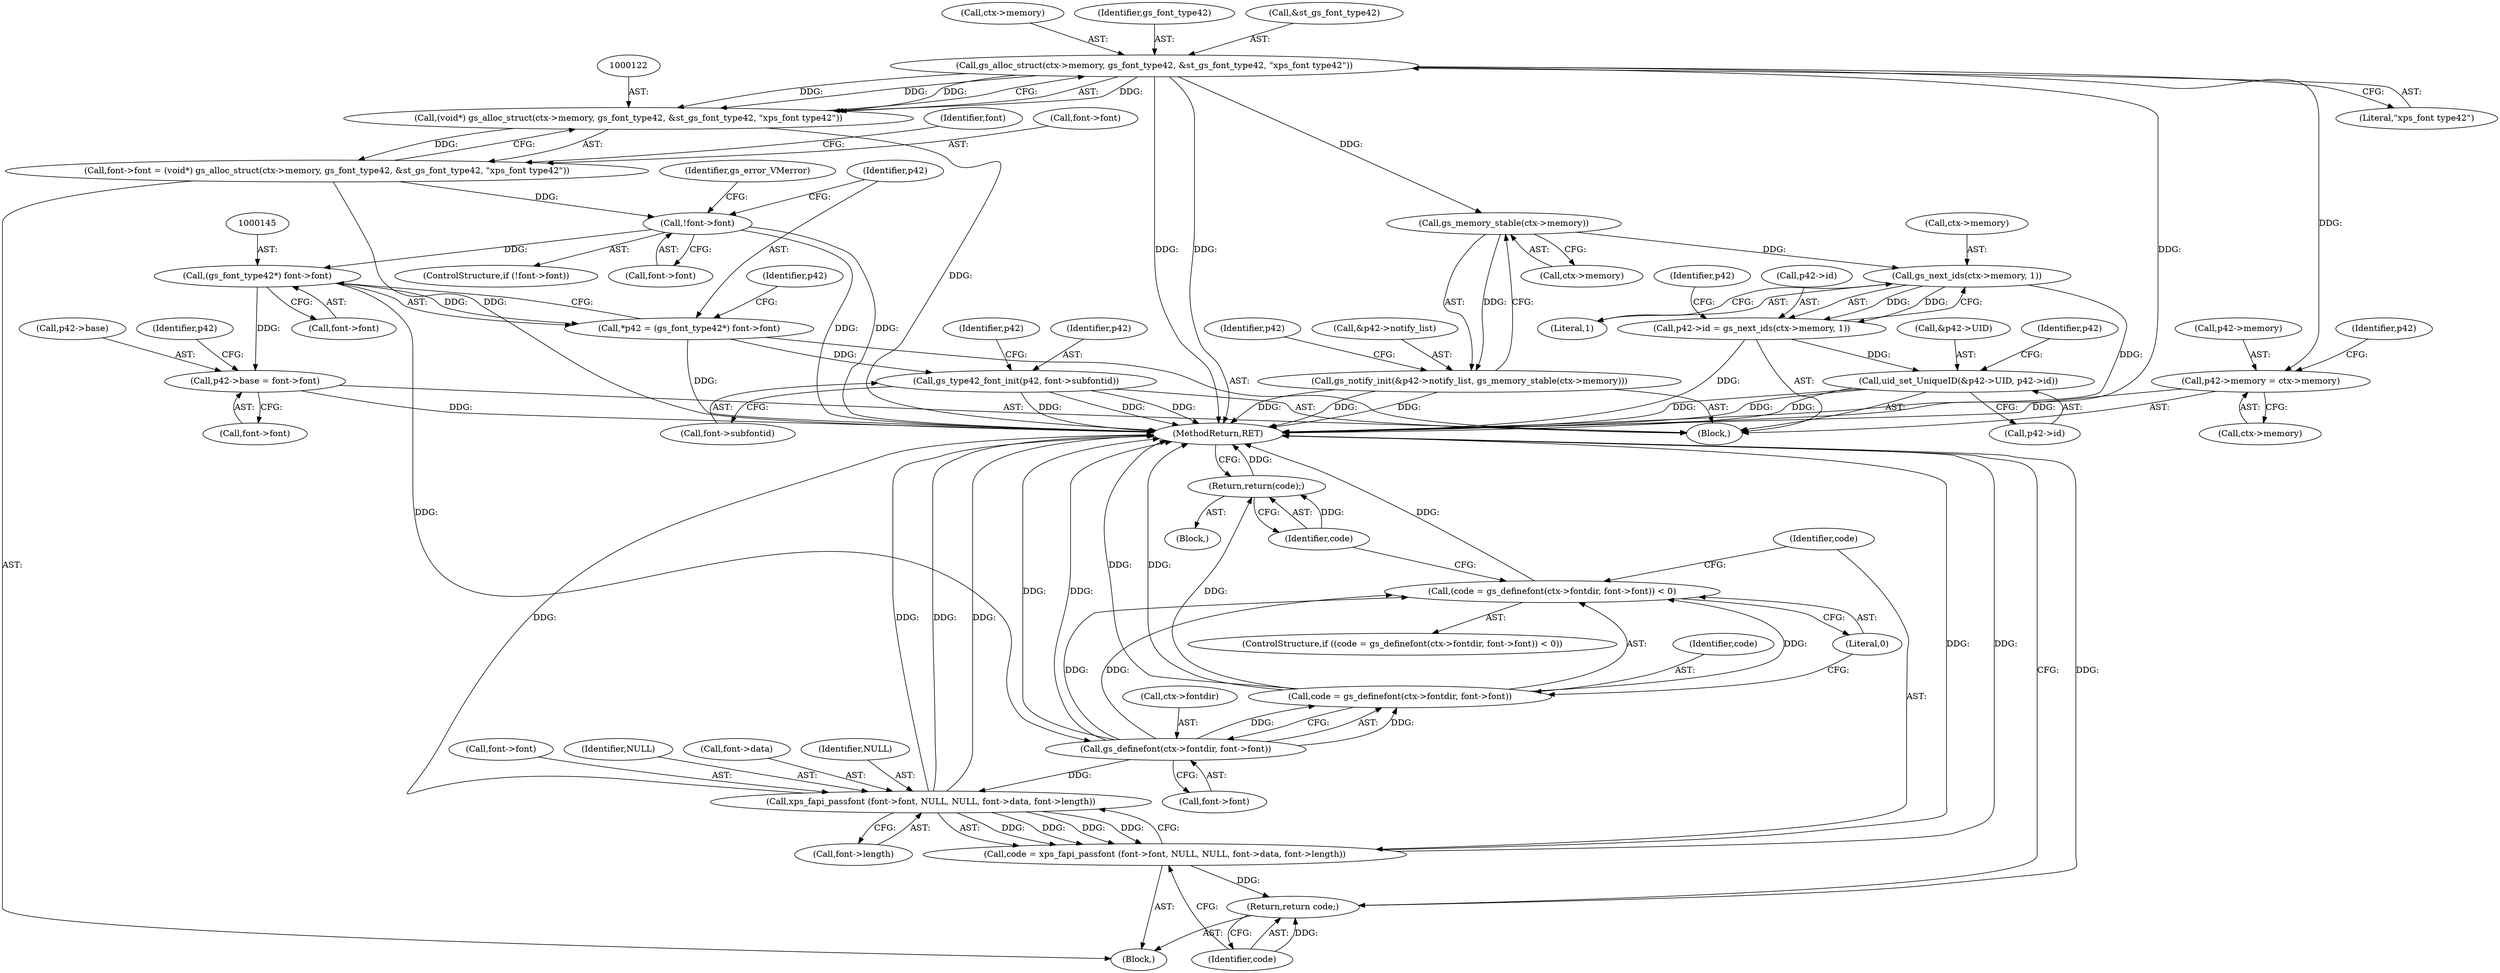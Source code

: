 digraph "0_ghostscript_3c2aebbedd37fab054e80f2e315de07d7e9b5bdb_0@pointer" {
"1000123" [label="(Call,gs_alloc_struct(ctx->memory, gs_font_type42, &st_gs_font_type42, \"xps_font type42\"))"];
"1000121" [label="(Call,(void*) gs_alloc_struct(ctx->memory, gs_font_type42, &st_gs_font_type42, \"xps_font type42\"))"];
"1000117" [label="(Call,font->font = (void*) gs_alloc_struct(ctx->memory, gs_font_type42, &st_gs_font_type42, \"xps_font type42\"))"];
"1000132" [label="(Call,!font->font)"];
"1000144" [label="(Call,(gs_font_type42*) font->font)"];
"1000142" [label="(Call,*p42 = (gs_font_type42*) font->font)"];
"1000510" [label="(Call,gs_type42_font_init(p42, font->subfontid))"];
"1000173" [label="(Call,p42->base = font->font)"];
"1000526" [label="(Call,gs_definefont(ctx->fontdir, font->font))"];
"1000523" [label="(Call,(code = gs_definefont(ctx->fontdir, font->font)) < 0)"];
"1000524" [label="(Call,code = gs_definefont(ctx->fontdir, font->font))"];
"1000535" [label="(Return,return(code);)"];
"1000539" [label="(Call,xps_fapi_passfont (font->font, NULL, NULL, font->data, font->length))"];
"1000537" [label="(Call,code = xps_fapi_passfont (font->font, NULL, NULL, font->data, font->length))"];
"1000551" [label="(Return,return code;)"];
"1000159" [label="(Call,p42->memory = ctx->memory)"];
"1000190" [label="(Call,gs_memory_stable(ctx->memory))"];
"1000185" [label="(Call,gs_notify_init(&p42->notify_list, gs_memory_stable(ctx->memory)))"];
"1000198" [label="(Call,gs_next_ids(ctx->memory, 1))"];
"1000194" [label="(Call,p42->id = gs_next_ids(ctx->memory, 1))"];
"1000468" [label="(Call,uid_set_UniqueID(&p42->UID, p42->id))"];
"1000205" [label="(Identifier,p42)"];
"1000533" [label="(Literal,0)"];
"1000194" [label="(Call,p42->id = gs_next_ids(ctx->memory, 1))"];
"1000185" [label="(Call,gs_notify_init(&p42->notify_list, gs_memory_stable(ctx->memory)))"];
"1000159" [label="(Call,p42->memory = ctx->memory)"];
"1000124" [label="(Call,ctx->memory)"];
"1000540" [label="(Call,font->font)"];
"1000177" [label="(Call,font->font)"];
"1000143" [label="(Identifier,p42)"];
"1000552" [label="(Identifier,code)"];
"1000163" [label="(Call,ctx->memory)"];
"1000198" [label="(Call,gs_next_ids(ctx->memory, 1))"];
"1000133" [label="(Call,font->font)"];
"1000191" [label="(Call,ctx->memory)"];
"1000536" [label="(Identifier,code)"];
"1000544" [label="(Identifier,NULL)"];
"1000134" [label="(Identifier,font)"];
"1000469" [label="(Call,&p42->UID)"];
"1000138" [label="(Identifier,gs_error_VMerror)"];
"1000553" [label="(MethodReturn,RET)"];
"1000174" [label="(Call,p42->base)"];
"1000526" [label="(Call,gs_definefont(ctx->fontdir, font->font))"];
"1000522" [label="(ControlStructure,if ((code = gs_definefont(ctx->fontdir, font->font)) < 0))"];
"1000127" [label="(Identifier,gs_font_type42)"];
"1000123" [label="(Call,gs_alloc_struct(ctx->memory, gs_font_type42, &st_gs_font_type42, \"xps_font type42\"))"];
"1000512" [label="(Call,font->subfontid)"];
"1000535" [label="(Return,return(code);)"];
"1000524" [label="(Call,code = gs_definefont(ctx->fontdir, font->font))"];
"1000525" [label="(Identifier,code)"];
"1000121" [label="(Call,(void*) gs_alloc_struct(ctx->memory, gs_font_type42, &st_gs_font_type42, \"xps_font type42\"))"];
"1000534" [label="(Block,)"];
"1000538" [label="(Identifier,code)"];
"1000151" [label="(Identifier,p42)"];
"1000548" [label="(Call,font->length)"];
"1000186" [label="(Call,&p42->notify_list)"];
"1000551" [label="(Return,return code;)"];
"1000196" [label="(Identifier,p42)"];
"1000168" [label="(Identifier,p42)"];
"1000131" [label="(ControlStructure,if (!font->font))"];
"1000117" [label="(Call,font->font = (void*) gs_alloc_struct(ctx->memory, gs_font_type42, &st_gs_font_type42, \"xps_font type42\"))"];
"1000146" [label="(Call,font->font)"];
"1000128" [label="(Call,&st_gs_font_type42)"];
"1000527" [label="(Call,ctx->fontdir)"];
"1000190" [label="(Call,gs_memory_stable(ctx->memory))"];
"1000530" [label="(Call,font->font)"];
"1000511" [label="(Identifier,p42)"];
"1000523" [label="(Call,(code = gs_definefont(ctx->fontdir, font->font)) < 0)"];
"1000545" [label="(Call,font->data)"];
"1000202" [label="(Literal,1)"];
"1000473" [label="(Call,p42->id)"];
"1000140" [label="(Block,)"];
"1000160" [label="(Call,p42->memory)"];
"1000142" [label="(Call,*p42 = (gs_font_type42*) font->font)"];
"1000478" [label="(Identifier,p42)"];
"1000199" [label="(Call,ctx->memory)"];
"1000173" [label="(Call,p42->base = font->font)"];
"1000182" [label="(Identifier,p42)"];
"1000510" [label="(Call,gs_type42_font_init(p42, font->subfontid))"];
"1000112" [label="(Block,)"];
"1000543" [label="(Identifier,NULL)"];
"1000195" [label="(Call,p42->id)"];
"1000468" [label="(Call,uid_set_UniqueID(&p42->UID, p42->id))"];
"1000144" [label="(Call,(gs_font_type42*) font->font)"];
"1000130" [label="(Literal,\"xps_font type42\")"];
"1000118" [label="(Call,font->font)"];
"1000537" [label="(Call,code = xps_fapi_passfont (font->font, NULL, NULL, font->data, font->length))"];
"1000132" [label="(Call,!font->font)"];
"1000518" [label="(Identifier,p42)"];
"1000539" [label="(Call,xps_fapi_passfont (font->font, NULL, NULL, font->data, font->length))"];
"1000123" -> "1000121"  [label="AST: "];
"1000123" -> "1000130"  [label="CFG: "];
"1000124" -> "1000123"  [label="AST: "];
"1000127" -> "1000123"  [label="AST: "];
"1000128" -> "1000123"  [label="AST: "];
"1000130" -> "1000123"  [label="AST: "];
"1000121" -> "1000123"  [label="CFG: "];
"1000123" -> "1000553"  [label="DDG: "];
"1000123" -> "1000553"  [label="DDG: "];
"1000123" -> "1000553"  [label="DDG: "];
"1000123" -> "1000121"  [label="DDG: "];
"1000123" -> "1000121"  [label="DDG: "];
"1000123" -> "1000121"  [label="DDG: "];
"1000123" -> "1000121"  [label="DDG: "];
"1000123" -> "1000159"  [label="DDG: "];
"1000123" -> "1000190"  [label="DDG: "];
"1000121" -> "1000117"  [label="AST: "];
"1000122" -> "1000121"  [label="AST: "];
"1000117" -> "1000121"  [label="CFG: "];
"1000121" -> "1000553"  [label="DDG: "];
"1000121" -> "1000117"  [label="DDG: "];
"1000117" -> "1000112"  [label="AST: "];
"1000118" -> "1000117"  [label="AST: "];
"1000134" -> "1000117"  [label="CFG: "];
"1000117" -> "1000553"  [label="DDG: "];
"1000117" -> "1000132"  [label="DDG: "];
"1000132" -> "1000131"  [label="AST: "];
"1000132" -> "1000133"  [label="CFG: "];
"1000133" -> "1000132"  [label="AST: "];
"1000138" -> "1000132"  [label="CFG: "];
"1000143" -> "1000132"  [label="CFG: "];
"1000132" -> "1000553"  [label="DDG: "];
"1000132" -> "1000553"  [label="DDG: "];
"1000132" -> "1000144"  [label="DDG: "];
"1000144" -> "1000142"  [label="AST: "];
"1000144" -> "1000146"  [label="CFG: "];
"1000145" -> "1000144"  [label="AST: "];
"1000146" -> "1000144"  [label="AST: "];
"1000142" -> "1000144"  [label="CFG: "];
"1000144" -> "1000142"  [label="DDG: "];
"1000144" -> "1000173"  [label="DDG: "];
"1000144" -> "1000526"  [label="DDG: "];
"1000142" -> "1000140"  [label="AST: "];
"1000143" -> "1000142"  [label="AST: "];
"1000151" -> "1000142"  [label="CFG: "];
"1000142" -> "1000553"  [label="DDG: "];
"1000142" -> "1000510"  [label="DDG: "];
"1000510" -> "1000140"  [label="AST: "];
"1000510" -> "1000512"  [label="CFG: "];
"1000511" -> "1000510"  [label="AST: "];
"1000512" -> "1000510"  [label="AST: "];
"1000518" -> "1000510"  [label="CFG: "];
"1000510" -> "1000553"  [label="DDG: "];
"1000510" -> "1000553"  [label="DDG: "];
"1000510" -> "1000553"  [label="DDG: "];
"1000173" -> "1000140"  [label="AST: "];
"1000173" -> "1000177"  [label="CFG: "];
"1000174" -> "1000173"  [label="AST: "];
"1000177" -> "1000173"  [label="AST: "];
"1000182" -> "1000173"  [label="CFG: "];
"1000173" -> "1000553"  [label="DDG: "];
"1000526" -> "1000524"  [label="AST: "];
"1000526" -> "1000530"  [label="CFG: "];
"1000527" -> "1000526"  [label="AST: "];
"1000530" -> "1000526"  [label="AST: "];
"1000524" -> "1000526"  [label="CFG: "];
"1000526" -> "1000553"  [label="DDG: "];
"1000526" -> "1000553"  [label="DDG: "];
"1000526" -> "1000523"  [label="DDG: "];
"1000526" -> "1000523"  [label="DDG: "];
"1000526" -> "1000524"  [label="DDG: "];
"1000526" -> "1000524"  [label="DDG: "];
"1000526" -> "1000539"  [label="DDG: "];
"1000523" -> "1000522"  [label="AST: "];
"1000523" -> "1000533"  [label="CFG: "];
"1000524" -> "1000523"  [label="AST: "];
"1000533" -> "1000523"  [label="AST: "];
"1000536" -> "1000523"  [label="CFG: "];
"1000538" -> "1000523"  [label="CFG: "];
"1000523" -> "1000553"  [label="DDG: "];
"1000524" -> "1000523"  [label="DDG: "];
"1000525" -> "1000524"  [label="AST: "];
"1000533" -> "1000524"  [label="CFG: "];
"1000524" -> "1000553"  [label="DDG: "];
"1000524" -> "1000553"  [label="DDG: "];
"1000524" -> "1000535"  [label="DDG: "];
"1000535" -> "1000534"  [label="AST: "];
"1000535" -> "1000536"  [label="CFG: "];
"1000536" -> "1000535"  [label="AST: "];
"1000553" -> "1000535"  [label="CFG: "];
"1000535" -> "1000553"  [label="DDG: "];
"1000536" -> "1000535"  [label="DDG: "];
"1000539" -> "1000537"  [label="AST: "];
"1000539" -> "1000548"  [label="CFG: "];
"1000540" -> "1000539"  [label="AST: "];
"1000543" -> "1000539"  [label="AST: "];
"1000544" -> "1000539"  [label="AST: "];
"1000545" -> "1000539"  [label="AST: "];
"1000548" -> "1000539"  [label="AST: "];
"1000537" -> "1000539"  [label="CFG: "];
"1000539" -> "1000553"  [label="DDG: "];
"1000539" -> "1000553"  [label="DDG: "];
"1000539" -> "1000553"  [label="DDG: "];
"1000539" -> "1000553"  [label="DDG: "];
"1000539" -> "1000537"  [label="DDG: "];
"1000539" -> "1000537"  [label="DDG: "];
"1000539" -> "1000537"  [label="DDG: "];
"1000539" -> "1000537"  [label="DDG: "];
"1000537" -> "1000112"  [label="AST: "];
"1000538" -> "1000537"  [label="AST: "];
"1000552" -> "1000537"  [label="CFG: "];
"1000537" -> "1000553"  [label="DDG: "];
"1000537" -> "1000553"  [label="DDG: "];
"1000537" -> "1000551"  [label="DDG: "];
"1000551" -> "1000112"  [label="AST: "];
"1000551" -> "1000552"  [label="CFG: "];
"1000552" -> "1000551"  [label="AST: "];
"1000553" -> "1000551"  [label="CFG: "];
"1000551" -> "1000553"  [label="DDG: "];
"1000552" -> "1000551"  [label="DDG: "];
"1000159" -> "1000140"  [label="AST: "];
"1000159" -> "1000163"  [label="CFG: "];
"1000160" -> "1000159"  [label="AST: "];
"1000163" -> "1000159"  [label="AST: "];
"1000168" -> "1000159"  [label="CFG: "];
"1000159" -> "1000553"  [label="DDG: "];
"1000190" -> "1000185"  [label="AST: "];
"1000190" -> "1000191"  [label="CFG: "];
"1000191" -> "1000190"  [label="AST: "];
"1000185" -> "1000190"  [label="CFG: "];
"1000190" -> "1000185"  [label="DDG: "];
"1000190" -> "1000198"  [label="DDG: "];
"1000185" -> "1000140"  [label="AST: "];
"1000186" -> "1000185"  [label="AST: "];
"1000196" -> "1000185"  [label="CFG: "];
"1000185" -> "1000553"  [label="DDG: "];
"1000185" -> "1000553"  [label="DDG: "];
"1000185" -> "1000553"  [label="DDG: "];
"1000198" -> "1000194"  [label="AST: "];
"1000198" -> "1000202"  [label="CFG: "];
"1000199" -> "1000198"  [label="AST: "];
"1000202" -> "1000198"  [label="AST: "];
"1000194" -> "1000198"  [label="CFG: "];
"1000198" -> "1000553"  [label="DDG: "];
"1000198" -> "1000194"  [label="DDG: "];
"1000198" -> "1000194"  [label="DDG: "];
"1000194" -> "1000140"  [label="AST: "];
"1000195" -> "1000194"  [label="AST: "];
"1000205" -> "1000194"  [label="CFG: "];
"1000194" -> "1000553"  [label="DDG: "];
"1000194" -> "1000468"  [label="DDG: "];
"1000468" -> "1000140"  [label="AST: "];
"1000468" -> "1000473"  [label="CFG: "];
"1000469" -> "1000468"  [label="AST: "];
"1000473" -> "1000468"  [label="AST: "];
"1000478" -> "1000468"  [label="CFG: "];
"1000468" -> "1000553"  [label="DDG: "];
"1000468" -> "1000553"  [label="DDG: "];
"1000468" -> "1000553"  [label="DDG: "];
}
